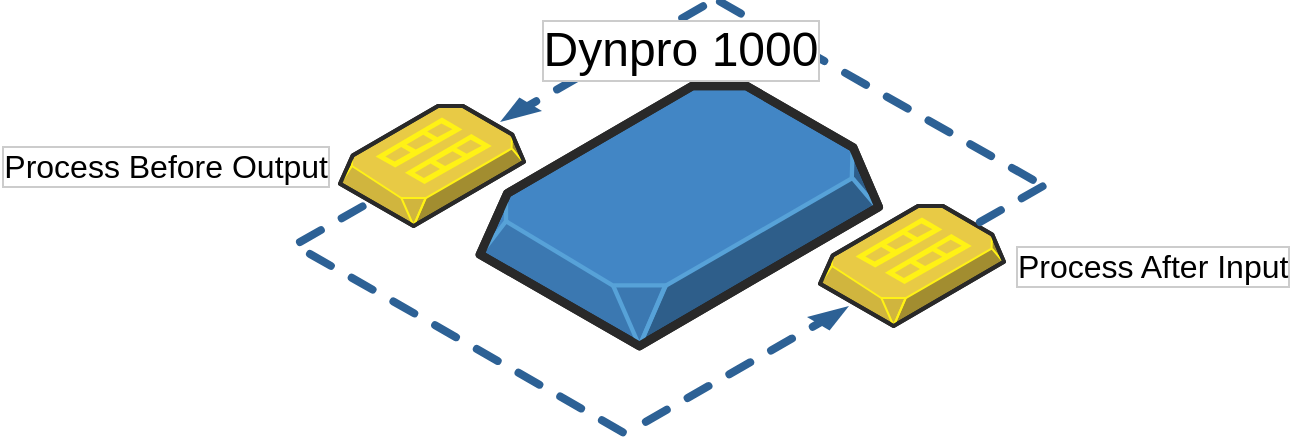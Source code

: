 <mxfile version="13.6.9" type="device"><diagram name="Page-1" id="aaaa8250-4180-3840-79b5-4cada1eebb92"><mxGraphModel dx="2850" dy="1191" grid="1" gridSize="10" guides="1" tooltips="1" connect="1" arrows="1" fold="1" page="1" pageScale="1" pageWidth="850" pageHeight="1100" background="#ffffff" math="0" shadow="0"><root><mxCell id="0"/><mxCell id="1" parent="0"/><mxCell id="qf3mWQOfwzbTje7Nio_3-7" value="" style="verticalLabelPosition=bottom;html=1;verticalAlign=top;strokeWidth=1;align=center;outlineConnect=0;dashed=0;outlineConnect=0;shape=mxgraph.aws3d.dashedEdge;fillColor=#000000;aspect=fixed;labelBackgroundColor=#ffffff;fontSize=24;flipH=1;flipV=1;" vertex="1" parent="1"><mxGeometry x="240" y="240" width="101.82" height="58" as="geometry"/></mxCell><mxCell id="qf3mWQOfwzbTje7Nio_3-6" value="" style="verticalLabelPosition=bottom;html=1;verticalAlign=top;strokeWidth=1;align=center;outlineConnect=0;dashed=0;outlineConnect=0;shape=mxgraph.aws3d.dashedArrowlessEdge;fillColor=#000000;aspect=fixed;labelBackgroundColor=#ffffff;fontSize=24;" vertex="1" parent="1"><mxGeometry x="350" y="237.81" width="163.6" height="93.19" as="geometry"/></mxCell><mxCell id="qf3mWQOfwzbTje7Nio_3-10" value="" style="verticalLabelPosition=bottom;html=1;verticalAlign=top;strokeWidth=1;align=center;outlineConnect=0;dashed=0;outlineConnect=0;shape=mxgraph.aws3d.dashedEdge;fillColor=#000000;aspect=fixed;labelBackgroundColor=#ffffff;fontSize=24;" vertex="1" parent="1"><mxGeometry x="310" y="390" width="104.49" height="59.52" as="geometry"/></mxCell><mxCell id="qf3mWQOfwzbTje7Nio_3-9" value="" style="verticalLabelPosition=bottom;html=1;verticalAlign=top;strokeWidth=1;align=center;outlineConnect=0;dashed=0;outlineConnect=0;shape=mxgraph.aws3d.dashedArrowlessEdge;fillColor=#000000;aspect=fixed;labelBackgroundColor=#ffffff;fontSize=24;" vertex="1" parent="1"><mxGeometry x="145" y="364" width="164" height="93.42" as="geometry"/></mxCell><mxCell id="qf3mWQOfwzbTje7Nio_3-1" value="Process Before Output" style="verticalLabelPosition=middle;html=1;verticalAlign=middle;strokeWidth=1;align=right;outlineConnect=0;dashed=0;outlineConnect=0;shape=mxgraph.aws3d.ami;aspect=fixed;fillColor=#E8CA45;strokeColor=#FFF215;labelPosition=left;labelBackgroundColor=#ffffff;labelBorderColor=#CCCCCC;fontSize=16;spacing=6;" vertex="1" parent="1"><mxGeometry x="160" y="290" width="92" height="60" as="geometry"/></mxCell><mxCell id="qf3mWQOfwzbTje7Nio_3-2" value="Process After Input" style="verticalLabelPosition=middle;html=1;verticalAlign=middle;strokeWidth=1;align=left;outlineConnect=0;dashed=0;outlineConnect=0;shape=mxgraph.aws3d.ami;aspect=fixed;fillColor=#E8CA45;strokeColor=#FFF215;labelBorderColor=#CCCCCC;labelBackgroundColor=#ffffff;labelPosition=right;fontSize=16;spacing=6;" vertex="1" parent="1"><mxGeometry x="400" y="340" width="92" height="60" as="geometry"/></mxCell><mxCell id="qf3mWQOfwzbTje7Nio_3-3" value="Dynpro 1000" style="verticalLabelPosition=top;html=1;verticalAlign=bottom;strokeWidth=1;align=center;outlineConnect=0;dashed=0;outlineConnect=0;shape=mxgraph.aws3d.snapshot;fillColor=#4286c5;strokeColor=#57A2D8;aspect=fixed;flipV=0;flipH=1;fontSize=24;labelBackgroundColor=#ffffff;labelBorderColor=#CCCCCC;labelPosition=center;" vertex="1" parent="1"><mxGeometry x="230" y="280" width="199.33" height="130" as="geometry"/></mxCell><mxCell id="qf3mWQOfwzbTje7Nio_3-5" value="" style="verticalLabelPosition=bottom;html=1;verticalAlign=top;strokeWidth=1;align=center;outlineConnect=0;dashed=0;outlineConnect=0;shape=mxgraph.aws3d.dashedArrowlessEdge;fillColor=#000000;aspect=fixed;labelBackgroundColor=#ffffff;fontSize=24;flipV=1;" vertex="1" parent="1"><mxGeometry x="480" y="330" width="31.6" height="18" as="geometry"/></mxCell><mxCell id="qf3mWQOfwzbTje7Nio_3-8" value="" style="verticalLabelPosition=bottom;html=1;verticalAlign=top;strokeWidth=1;align=center;outlineConnect=0;dashed=0;outlineConnect=0;shape=mxgraph.aws3d.dashedArrowlessEdge;fillColor=#000000;aspect=fixed;labelBackgroundColor=#ffffff;fontSize=24;flipV=1;" vertex="1" parent="1"><mxGeometry x="140" y="340" width="31.6" height="18" as="geometry"/></mxCell></root></mxGraphModel></diagram></mxfile>